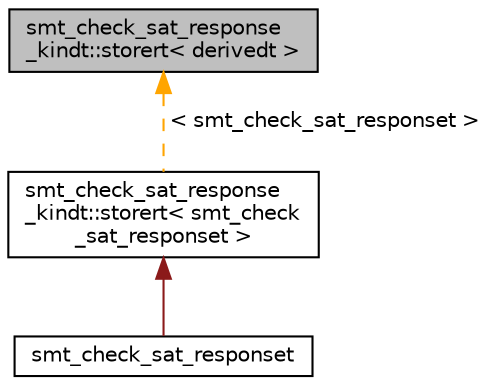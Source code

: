 digraph "smt_check_sat_response_kindt::storert&lt; derivedt &gt;"
{
 // LATEX_PDF_SIZE
  bgcolor="transparent";
  edge [fontname="Helvetica",fontsize="10",labelfontname="Helvetica",labelfontsize="10"];
  node [fontname="Helvetica",fontsize="10",shape=record];
  Node1 [label="smt_check_sat_response\l_kindt::storert\< derivedt \>",height=0.2,width=0.4,color="black", fillcolor="grey75", style="filled", fontcolor="black",tooltip="Class for adding the ability to up and down cast smt_check_sat_response_kindt to and from irept."];
  Node1 -> Node2 [dir="back",color="orange",fontsize="10",style="dashed",label=" \< smt_check_sat_responset \>" ,fontname="Helvetica"];
  Node2 [label="smt_check_sat_response\l_kindt::storert\< smt_check\l_sat_responset \>",height=0.2,width=0.4,color="black",URL="$classsmt__check__sat__response__kindt_1_1storert.html",tooltip=" "];
  Node2 -> Node3 [dir="back",color="firebrick4",fontsize="10",style="solid",fontname="Helvetica"];
  Node3 [label="smt_check_sat_responset",height=0.2,width=0.4,color="black",URL="$classsmt__check__sat__responset.html",tooltip=" "];
}
